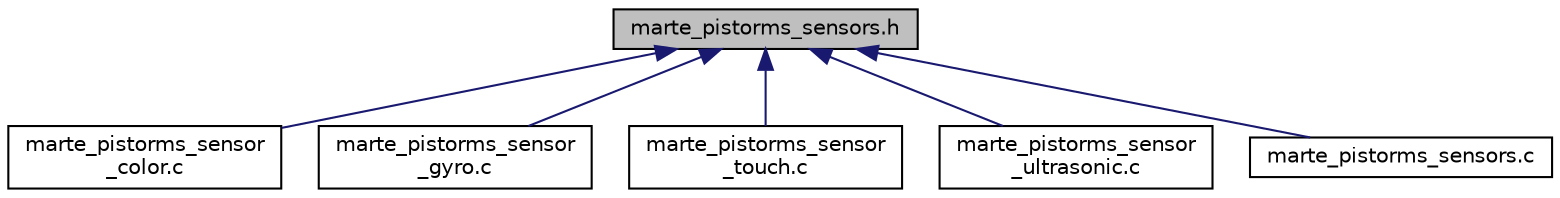 digraph "marte_pistorms_sensors.h"
{
  edge [fontname="Helvetica",fontsize="10",labelfontname="Helvetica",labelfontsize="10"];
  node [fontname="Helvetica",fontsize="10",shape=record];
  Node1 [label="marte_pistorms_sensors.h",height=0.2,width=0.4,color="black", fillcolor="grey75", style="filled" fontcolor="black"];
  Node1 -> Node2 [dir="back",color="midnightblue",fontsize="10",style="solid",fontname="Helvetica"];
  Node2 [label="marte_pistorms_sensor\l_color.c",height=0.2,width=0.4,color="black", fillcolor="white", style="filled",URL="$marte__pistorms__sensor__color_8c_source.html"];
  Node1 -> Node3 [dir="back",color="midnightblue",fontsize="10",style="solid",fontname="Helvetica"];
  Node3 [label="marte_pistorms_sensor\l_gyro.c",height=0.2,width=0.4,color="black", fillcolor="white", style="filled",URL="$marte__pistorms__sensor__gyro_8c.html",tooltip="Driver for control the Gyro of EV3 Sensor. "];
  Node1 -> Node4 [dir="back",color="midnightblue",fontsize="10",style="solid",fontname="Helvetica"];
  Node4 [label="marte_pistorms_sensor\l_touch.c",height=0.2,width=0.4,color="black", fillcolor="white", style="filled",URL="$marte__pistorms__sensor__touch_8c.html",tooltip="Driver for control the Touch of EV3 Sensor. "];
  Node1 -> Node5 [dir="back",color="midnightblue",fontsize="10",style="solid",fontname="Helvetica"];
  Node5 [label="marte_pistorms_sensor\l_ultrasonic.c",height=0.2,width=0.4,color="black", fillcolor="white", style="filled",URL="$marte__pistorms__sensor__ultrasonic_8c.html",tooltip="Driver for control the Color of EV3 Sensor. "];
  Node1 -> Node6 [dir="back",color="midnightblue",fontsize="10",style="solid",fontname="Helvetica"];
  Node6 [label="marte_pistorms_sensors.c",height=0.2,width=0.4,color="black", fillcolor="white", style="filled",URL="$marte__pistorms__sensors_8c.html",tooltip="Drivers for sensors from Pistorms + Raspberry PI model B. "];
}
